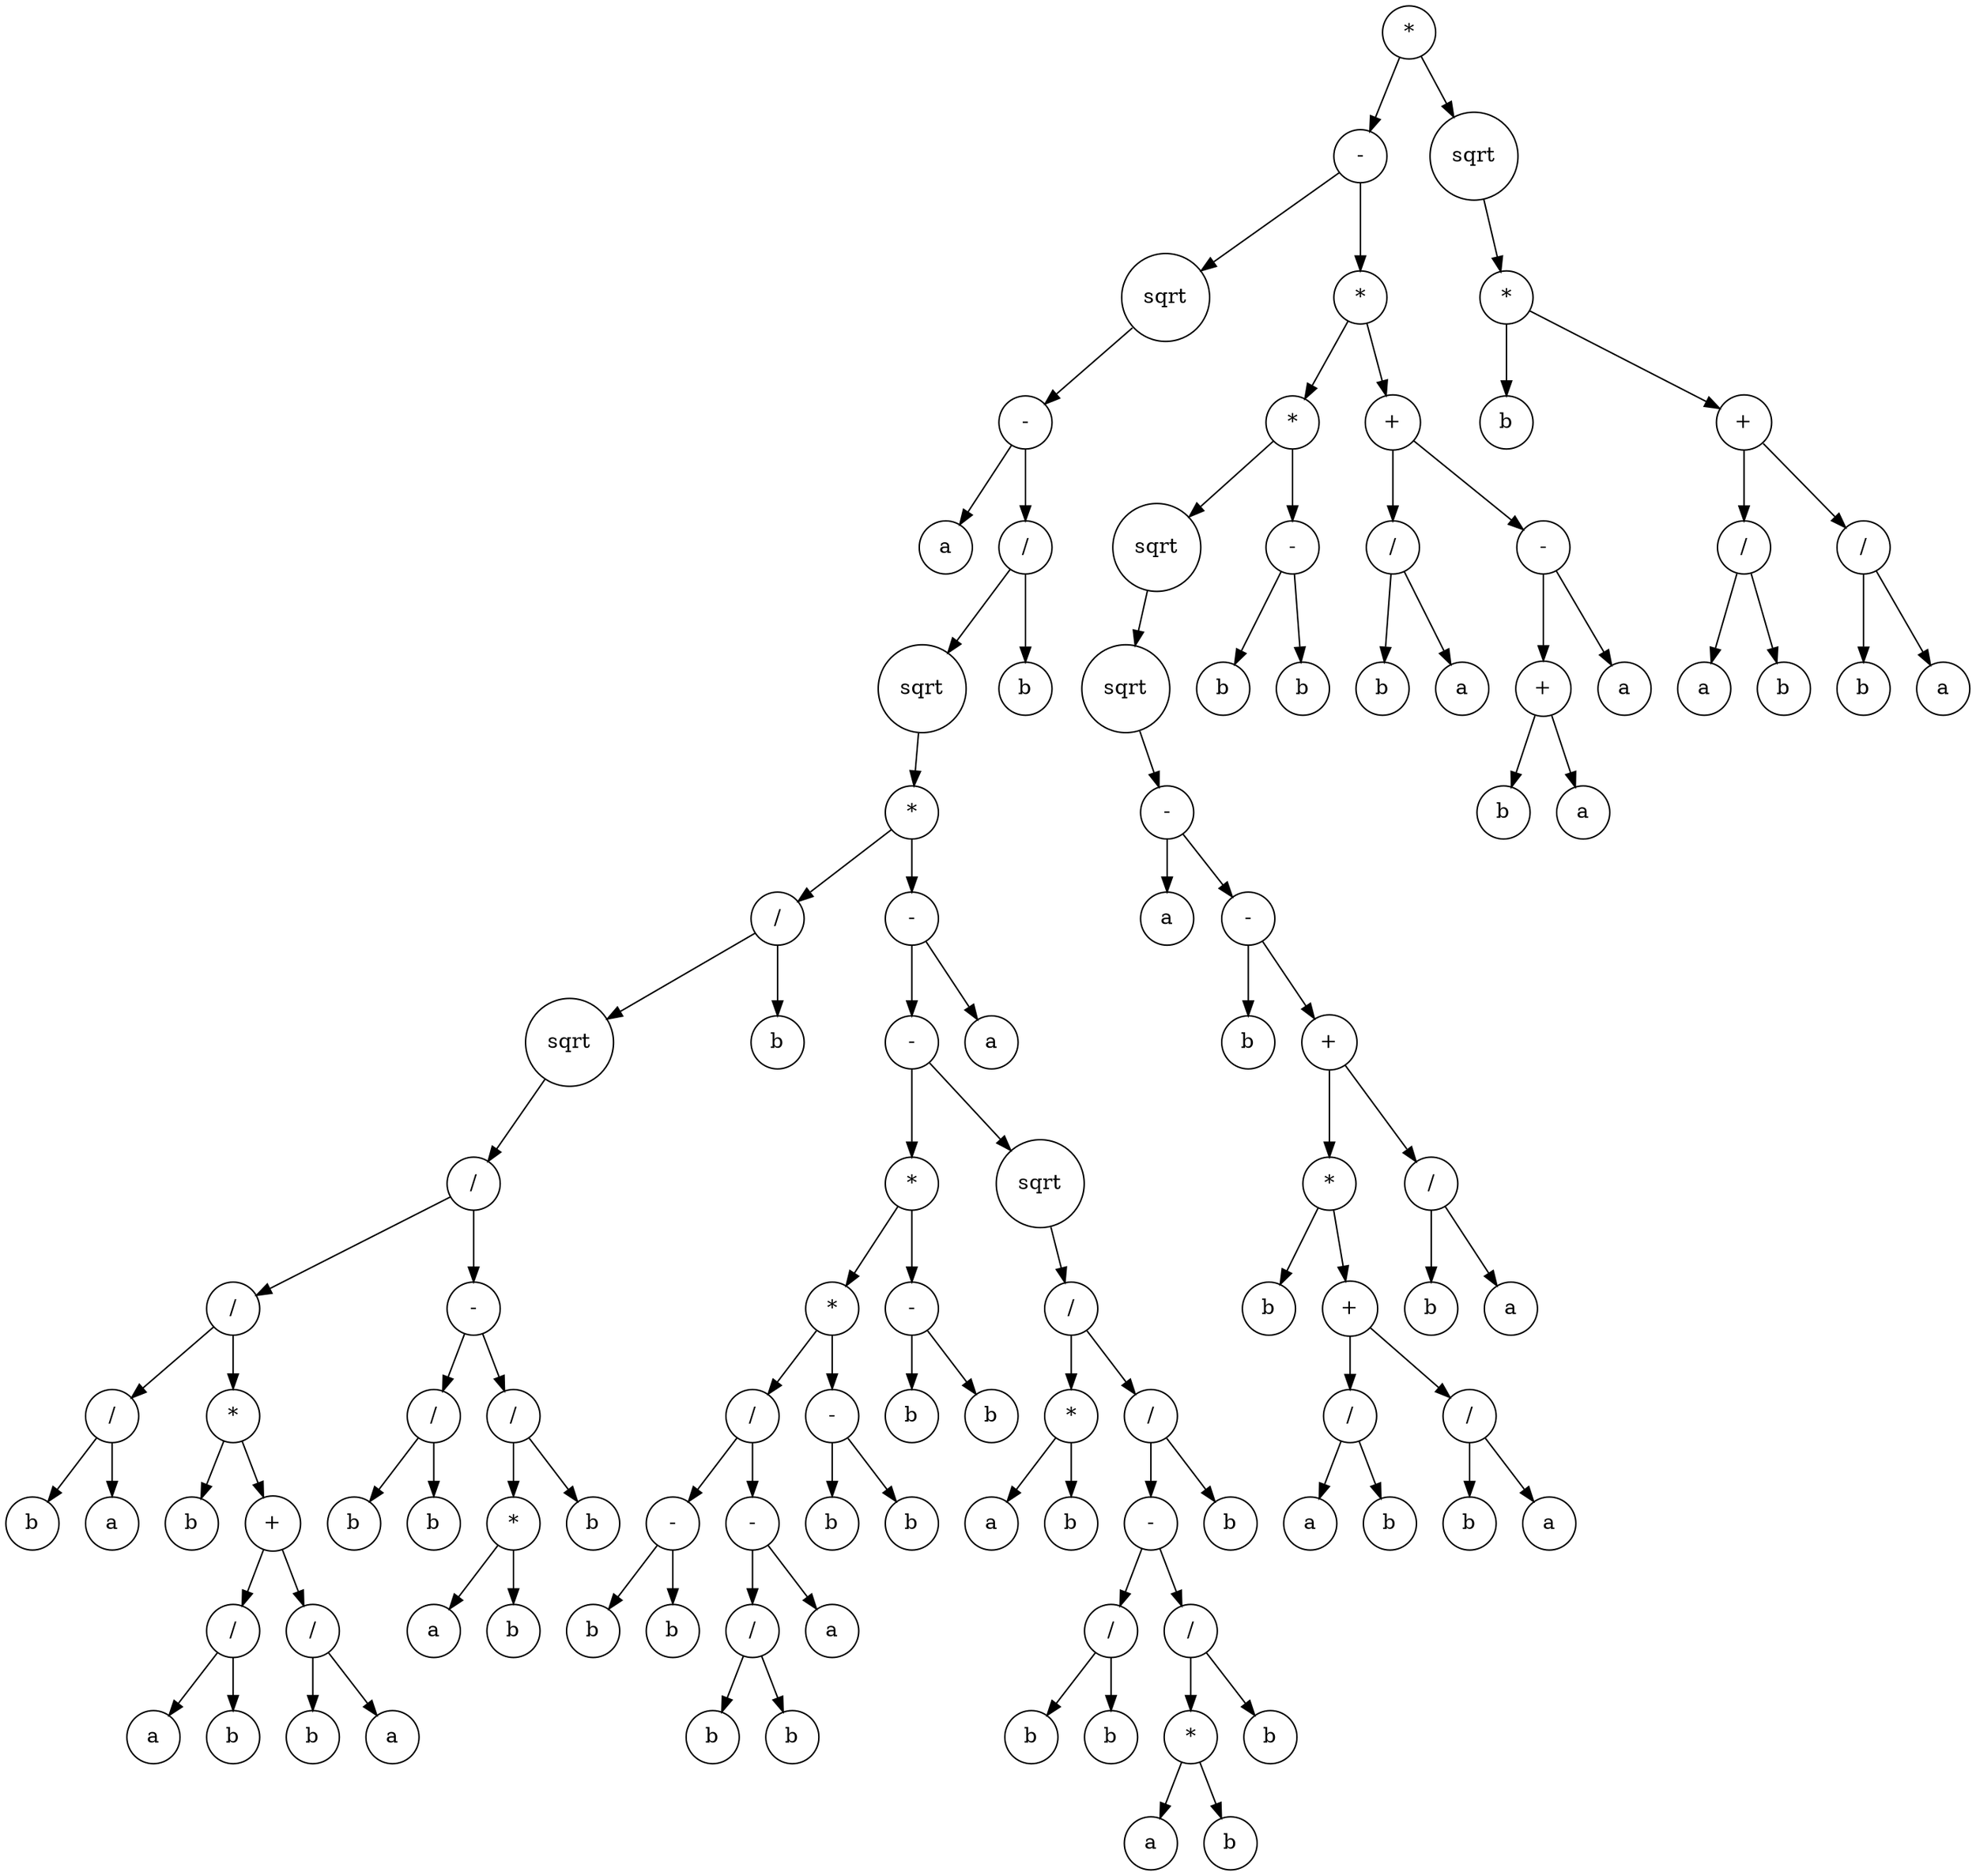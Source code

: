 digraph g {
graph [ordering=out];
node [shape=circle];
n[label = "*"];
n0[label = "-"];
n00[label = "sqrt"];
n000[label = "-"];
n0000[label = "a"];
n000 -> n0000;
n0001[label = "/"];
n00010[label = "sqrt"];
n000100[label = "*"];
n0001000[label = "/"];
n00010000[label = "sqrt"];
n000100000[label = "/"];
n0001000000[label = "/"];
n00010000000[label = "/"];
n000100000000[label = "b"];
n00010000000 -> n000100000000;
n000100000001[label = "a"];
n00010000000 -> n000100000001;
n0001000000 -> n00010000000;
n00010000001[label = "*"];
n000100000010[label = "b"];
n00010000001 -> n000100000010;
n000100000011[label = "+"];
n0001000000110[label = "/"];
n00010000001100[label = "a"];
n0001000000110 -> n00010000001100;
n00010000001101[label = "b"];
n0001000000110 -> n00010000001101;
n000100000011 -> n0001000000110;
n0001000000111[label = "/"];
n00010000001110[label = "b"];
n0001000000111 -> n00010000001110;
n00010000001111[label = "a"];
n0001000000111 -> n00010000001111;
n000100000011 -> n0001000000111;
n00010000001 -> n000100000011;
n0001000000 -> n00010000001;
n000100000 -> n0001000000;
n0001000001[label = "-"];
n00010000010[label = "/"];
n000100000100[label = "b"];
n00010000010 -> n000100000100;
n000100000101[label = "b"];
n00010000010 -> n000100000101;
n0001000001 -> n00010000010;
n00010000011[label = "/"];
n000100000110[label = "*"];
n0001000001100[label = "a"];
n000100000110 -> n0001000001100;
n0001000001101[label = "b"];
n000100000110 -> n0001000001101;
n00010000011 -> n000100000110;
n000100000111[label = "b"];
n00010000011 -> n000100000111;
n0001000001 -> n00010000011;
n000100000 -> n0001000001;
n00010000 -> n000100000;
n0001000 -> n00010000;
n00010001[label = "b"];
n0001000 -> n00010001;
n000100 -> n0001000;
n0001001[label = "-"];
n00010010[label = "-"];
n000100100[label = "*"];
n0001001000[label = "*"];
n00010010000[label = "/"];
n000100100000[label = "-"];
n0001001000000[label = "b"];
n000100100000 -> n0001001000000;
n0001001000001[label = "b"];
n000100100000 -> n0001001000001;
n00010010000 -> n000100100000;
n000100100001[label = "-"];
n0001001000010[label = "/"];
n00010010000100[label = "b"];
n0001001000010 -> n00010010000100;
n00010010000101[label = "b"];
n0001001000010 -> n00010010000101;
n000100100001 -> n0001001000010;
n0001001000011[label = "a"];
n000100100001 -> n0001001000011;
n00010010000 -> n000100100001;
n0001001000 -> n00010010000;
n00010010001[label = "-"];
n000100100010[label = "b"];
n00010010001 -> n000100100010;
n000100100011[label = "b"];
n00010010001 -> n000100100011;
n0001001000 -> n00010010001;
n000100100 -> n0001001000;
n0001001001[label = "-"];
n00010010010[label = "b"];
n0001001001 -> n00010010010;
n00010010011[label = "b"];
n0001001001 -> n00010010011;
n000100100 -> n0001001001;
n00010010 -> n000100100;
n000100101[label = "sqrt"];
n0001001010[label = "/"];
n00010010100[label = "*"];
n000100101000[label = "a"];
n00010010100 -> n000100101000;
n000100101001[label = "b"];
n00010010100 -> n000100101001;
n0001001010 -> n00010010100;
n00010010101[label = "/"];
n000100101010[label = "-"];
n0001001010100[label = "/"];
n00010010101000[label = "b"];
n0001001010100 -> n00010010101000;
n00010010101001[label = "b"];
n0001001010100 -> n00010010101001;
n000100101010 -> n0001001010100;
n0001001010101[label = "/"];
n00010010101010[label = "*"];
n000100101010100[label = "a"];
n00010010101010 -> n000100101010100;
n000100101010101[label = "b"];
n00010010101010 -> n000100101010101;
n0001001010101 -> n00010010101010;
n00010010101011[label = "b"];
n0001001010101 -> n00010010101011;
n000100101010 -> n0001001010101;
n00010010101 -> n000100101010;
n000100101011[label = "b"];
n00010010101 -> n000100101011;
n0001001010 -> n00010010101;
n000100101 -> n0001001010;
n00010010 -> n000100101;
n0001001 -> n00010010;
n00010011[label = "a"];
n0001001 -> n00010011;
n000100 -> n0001001;
n00010 -> n000100;
n0001 -> n00010;
n00011[label = "b"];
n0001 -> n00011;
n000 -> n0001;
n00 -> n000;
n0 -> n00;
n01[label = "*"];
n010[label = "*"];
n0100[label = "sqrt"];
n01000[label = "sqrt"];
n010000[label = "-"];
n0100000[label = "a"];
n010000 -> n0100000;
n0100001[label = "-"];
n01000010[label = "b"];
n0100001 -> n01000010;
n01000011[label = "+"];
n010000110[label = "*"];
n0100001100[label = "b"];
n010000110 -> n0100001100;
n0100001101[label = "+"];
n01000011010[label = "/"];
n010000110100[label = "a"];
n01000011010 -> n010000110100;
n010000110101[label = "b"];
n01000011010 -> n010000110101;
n0100001101 -> n01000011010;
n01000011011[label = "/"];
n010000110110[label = "b"];
n01000011011 -> n010000110110;
n010000110111[label = "a"];
n01000011011 -> n010000110111;
n0100001101 -> n01000011011;
n010000110 -> n0100001101;
n01000011 -> n010000110;
n010000111[label = "/"];
n0100001110[label = "b"];
n010000111 -> n0100001110;
n0100001111[label = "a"];
n010000111 -> n0100001111;
n01000011 -> n010000111;
n0100001 -> n01000011;
n010000 -> n0100001;
n01000 -> n010000;
n0100 -> n01000;
n010 -> n0100;
n0101[label = "-"];
n01010[label = "b"];
n0101 -> n01010;
n01011[label = "b"];
n0101 -> n01011;
n010 -> n0101;
n01 -> n010;
n011[label = "+"];
n0110[label = "/"];
n01100[label = "b"];
n0110 -> n01100;
n01101[label = "a"];
n0110 -> n01101;
n011 -> n0110;
n0111[label = "-"];
n01110[label = "+"];
n011100[label = "b"];
n01110 -> n011100;
n011101[label = "a"];
n01110 -> n011101;
n0111 -> n01110;
n01111[label = "a"];
n0111 -> n01111;
n011 -> n0111;
n01 -> n011;
n0 -> n01;
n -> n0;
n1[label = "sqrt"];
n10[label = "*"];
n100[label = "b"];
n10 -> n100;
n101[label = "+"];
n1010[label = "/"];
n10100[label = "a"];
n1010 -> n10100;
n10101[label = "b"];
n1010 -> n10101;
n101 -> n1010;
n1011[label = "/"];
n10110[label = "b"];
n1011 -> n10110;
n10111[label = "a"];
n1011 -> n10111;
n101 -> n1011;
n10 -> n101;
n1 -> n10;
n -> n1;
}
